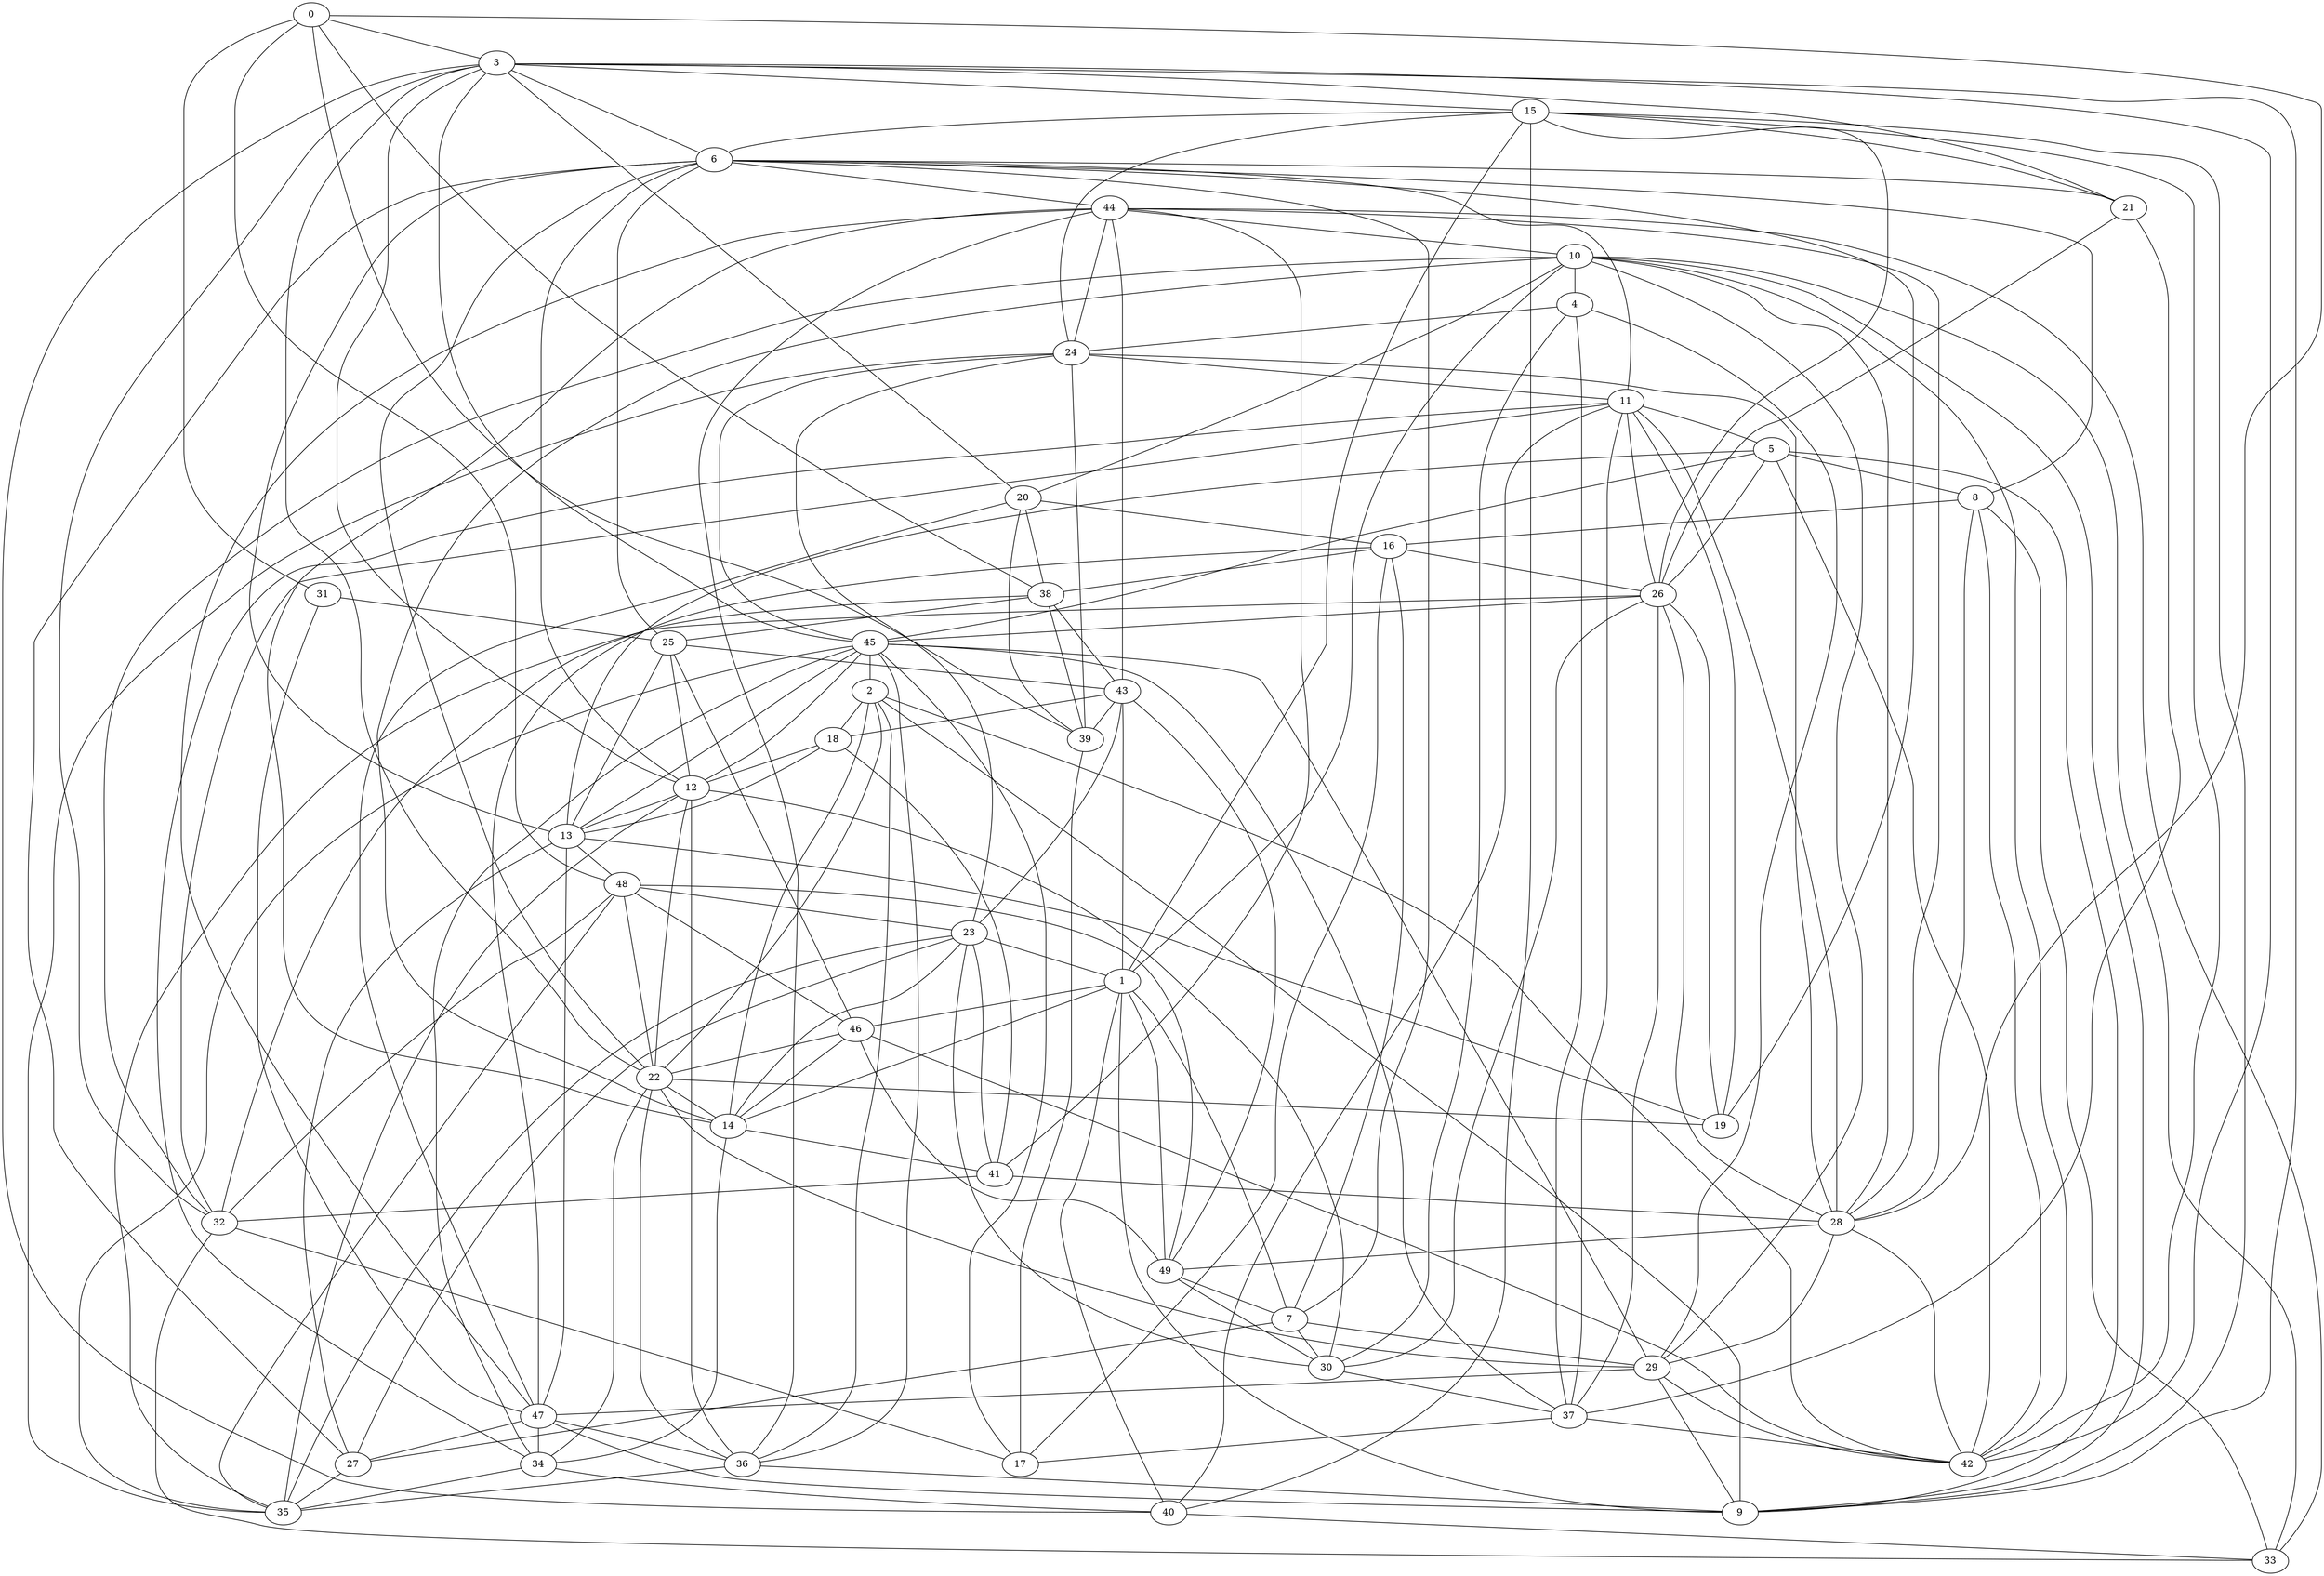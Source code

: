 graph G {
  0;
  1;
  2;
  3;
  4;
  5;
  6;
  7;
  8;
  9;
  10;
  11;
  12;
  13;
  14;
  15;
  16;
  17;
  18;
  19;
  20;
  21;
  22;
  23;
  24;
  25;
  26;
  27;
  28;
  29;
  30;
  31;
  32;
  33;
  34;
  35;
  36;
  37;
  38;
  39;
  40;
  41;
  42;
  43;
  44;
  45;
  46;
  47;
  48;
  49;
   37 -- 26;
   14 -- 46;
   28 -- 0;
   29 -- 47;
   12 -- 45;
   43 -- 23;
   36 -- 35;
   20 -- 39;
   47 -- 36;
   22 -- 19;
   25 -- 13;
   10 -- 9;
   28 -- 49;
   29 -- 22;
   5 -- 42;
   10 -- 4;
   41 -- 18;
   40 -- 33;
   49 -- 1;
   24 -- 11;
   38 -- 25;
   24 -- 45;
   3 -- 20;
   0 -- 39;
   2 -- 22;
   27 -- 35;
   9 -- 2;
   42 -- 10;
   34 -- 40;
   28 -- 42;
   37 -- 45;
   23 -- 24;
   6 -- 27;
   12 -- 35;
   10 -- 29;
   14 -- 44;
   26 -- 28;
   0 -- 3;
   42 -- 2;
   16 -- 26;
   10 -- 20;
   14 -- 41;
   44 -- 41;
   40 -- 15;
   45 -- 2;
   32 -- 33;
   9 -- 3;
   11 -- 40;
   44 -- 43;
   3 -- 40;
   25 -- 46;
   28 -- 8;
   43 -- 38;
   9 -- 15;
   42 -- 15;
   20 -- 38;
   32 -- 17;
   28 -- 10;
   6 -- 11;
   30 -- 26;
   2 -- 36;
   43 -- 1;
   11 -- 19;
   46 -- 48;
   29 -- 42;
   21 -- 26;
   24 -- 28;
   15 -- 21;
   21 -- 3;
   19 -- 26;
   6 -- 21;
   28 -- 29;
   38 -- 32;
   10 -- 32;
   13 -- 48;
   20 -- 16;
   43 -- 49;
   22 -- 6;
   24 -- 44;
   31 -- 25;
   16 -- 38;
   41 -- 32;
   18 -- 12;
   22 -- 12;
   1 -- 15;
   3 -- 42;
   36 -- 12;
   46 -- 22;
   14 -- 2;
   23 -- 1;
   37 -- 4;
   23 -- 35;
   7 -- 30;
   6 -- 44;
   14 -- 34;
   22 -- 48;
   42 -- 46;
   37 -- 11;
   14 -- 1;
   41 -- 23;
   42 -- 8;
   11 -- 32;
   39 -- 38;
   4 -- 24;
   2 -- 18;
   26 -- 45;
   33 -- 8;
   34 -- 35;
   13 -- 19;
   16 -- 17;
   15 -- 6;
   27 -- 13;
   25 -- 43;
   30 -- 37;
   49 -- 46;
   39 -- 17;
   48 -- 23;
   7 -- 16;
   45 -- 29;
   48 -- 0;
   5 -- 9;
   43 -- 18;
   9 -- 1;
   45 -- 17;
   47 -- 16;
   47 -- 27;
   5 -- 45;
   22 -- 3;
   44 -- 36;
   6 -- 7;
   1 -- 46;
   12 -- 13;
   13 -- 45;
   43 -- 39;
   22 -- 14;
   9 -- 47;
   47 -- 34;
   26 -- 5;
   12 -- 3;
   0 -- 31;
   8 -- 16;
   6 -- 13;
   14 -- 23;
   33 -- 10;
   18 -- 13;
   3 -- 15;
   36 -- 22;
   9 -- 29;
   5 -- 8;
   26 -- 15;
   23 -- 30;
   6 -- 25;
   10 -- 14;
   19 -- 6;
   47 -- 44;
   4 -- 30;
   31 -- 47;
   47 -- 13;
   1 -- 40;
   7 -- 27;
   27 -- 23;
   11 -- 28;
   20 -- 47;
   49 -- 30;
   7 -- 1;
   0 -- 38;
   48 -- 32;
   37 -- 17;
   5 -- 13;
   24 -- 39;
   45 -- 34;
   45 -- 36;
   45 -- 3;
   45 -- 35;
   11 -- 5;
   44 -- 10;
   11 -- 26;
   48 -- 35;
   28 -- 44;
   35 -- 26;
   49 -- 48;
   7 -- 29;
   29 -- 4;
   37 -- 42;
   3 -- 32;
   25 -- 12;
   6 -- 3;
   44 -- 33;
   8 -- 6;
   21 -- 37;
   41 -- 28;
   35 -- 24;
   22 -- 34;
   49 -- 7;
   6 -- 12;
   36 -- 9;
   30 -- 12;
   1 -- 10;
   11 -- 34;
   15 -- 24;
}
